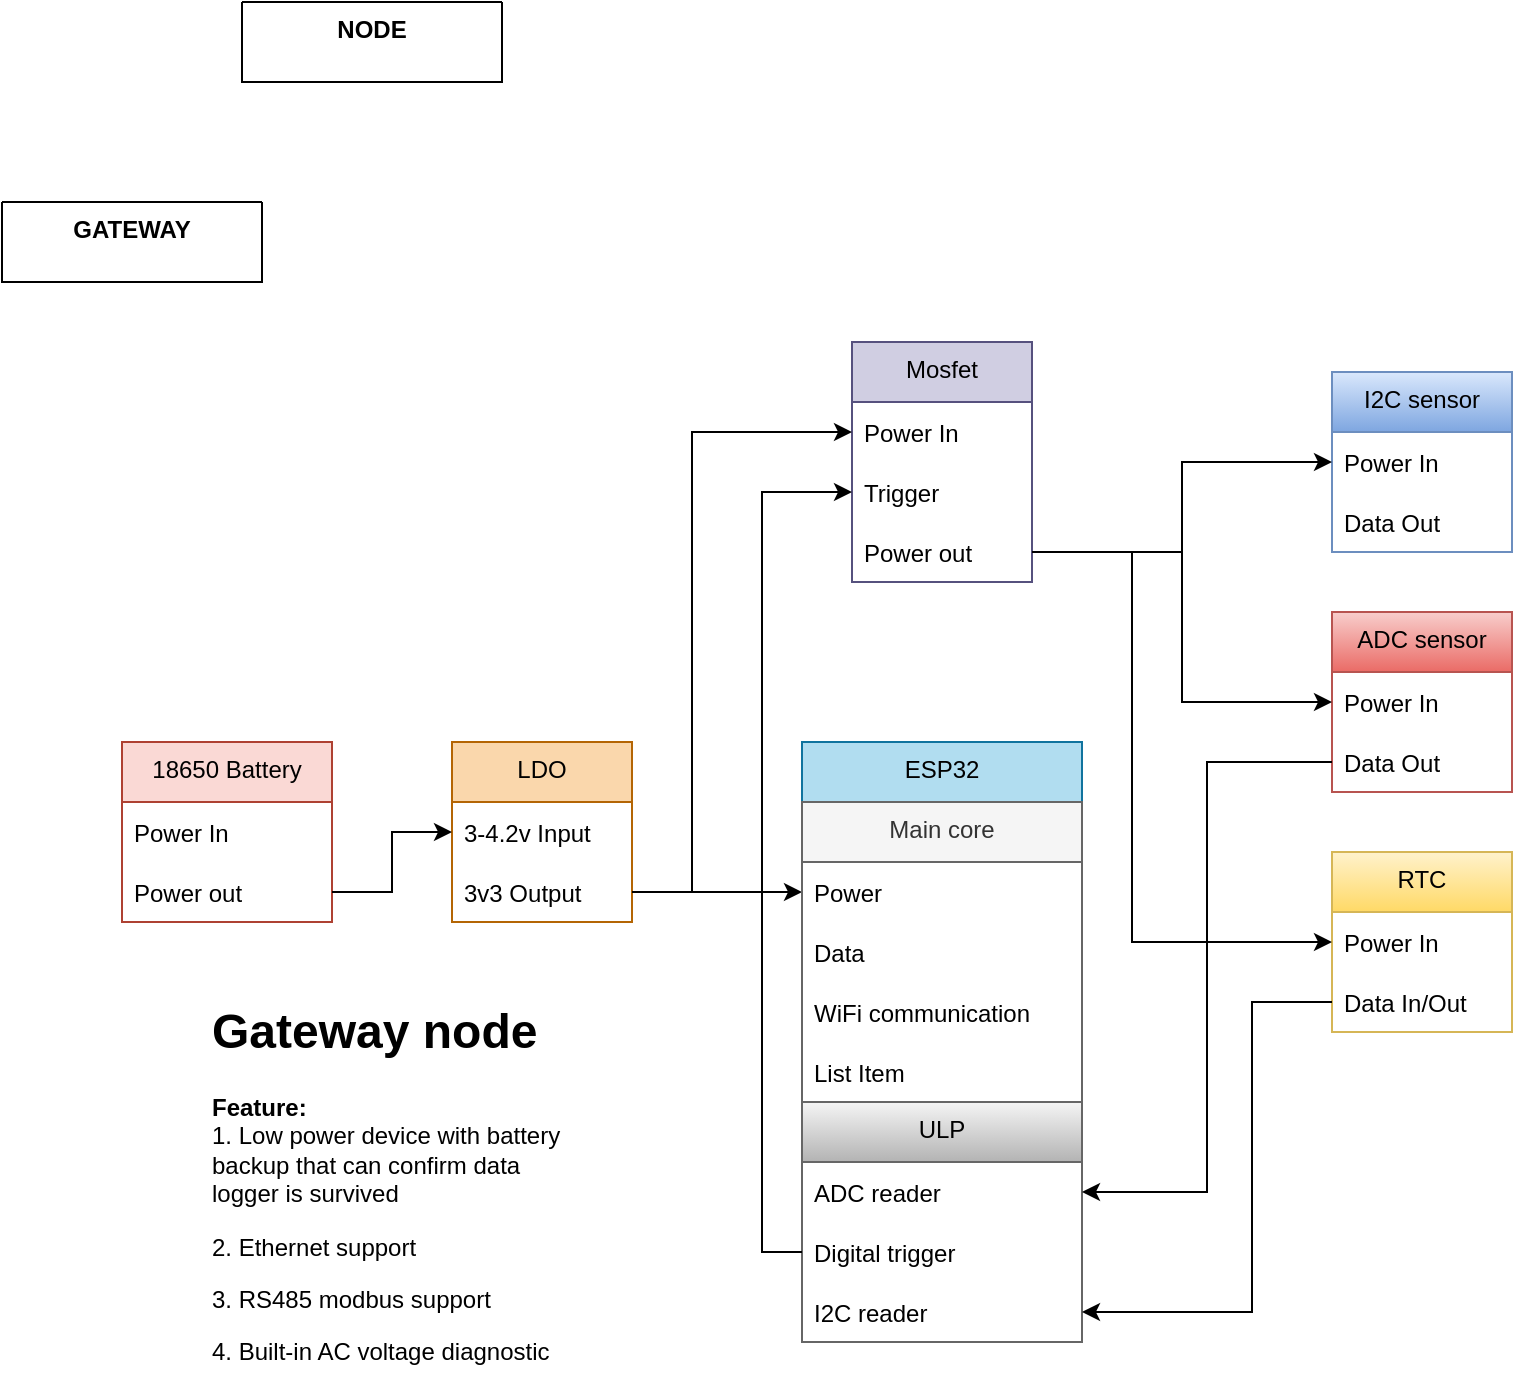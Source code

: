 <mxfile version="15.7.3" type="github" pages="2">
  <diagram name="Page-1" id="e3a06f82-3646-2815-327d-82caf3d4e204">
    <mxGraphModel dx="2566.5" dy="409" grid="1" gridSize="10" guides="1" tooltips="1" connect="1" arrows="1" fold="1" page="1" pageScale="1.5" pageWidth="1169" pageHeight="826" background="none" math="0" shadow="0">
      <root>
        <mxCell id="0" style=";html=1;" />
        <mxCell id="1" style=";html=1;" parent="0" />
        <mxCell id="XMD76RL37pbiU1rt2sJJ-2" value="NODE" style="swimlane;startSize=0;verticalAlign=top;" parent="1" vertex="1" collapsed="1">
          <mxGeometry x="80" y="440" width="130" height="40" as="geometry">
            <mxRectangle x="80" y="440" width="790" height="600" as="alternateBounds" />
          </mxGeometry>
        </mxCell>
        <mxCell id="XMD76RL37pbiU1rt2sJJ-27" value="RTC" style="swimlane;fontStyle=0;childLayout=stackLayout;horizontal=1;startSize=30;horizontalStack=0;resizeParent=1;resizeParentMax=0;resizeLast=0;collapsible=1;marginBottom=0;verticalAlign=top;fillColor=#fff2cc;strokeColor=#d6b656;gradientColor=#ffd966;" parent="XMD76RL37pbiU1rt2sJJ-2" vertex="1">
          <mxGeometry x="645" y="290" width="90" height="90" as="geometry" />
        </mxCell>
        <mxCell id="XMD76RL37pbiU1rt2sJJ-28" value="Power In" style="text;strokeColor=none;fillColor=none;align=left;verticalAlign=middle;spacingLeft=4;spacingRight=4;overflow=hidden;points=[[0,0.5],[1,0.5]];portConstraint=eastwest;rotatable=0;" parent="XMD76RL37pbiU1rt2sJJ-27" vertex="1">
          <mxGeometry y="30" width="90" height="30" as="geometry" />
        </mxCell>
        <mxCell id="XMD76RL37pbiU1rt2sJJ-29" value="Data In/Out" style="text;strokeColor=none;fillColor=none;align=left;verticalAlign=middle;spacingLeft=4;spacingRight=4;overflow=hidden;points=[[0,0.5],[1,0.5]];portConstraint=eastwest;rotatable=0;" parent="XMD76RL37pbiU1rt2sJJ-27" vertex="1">
          <mxGeometry y="60" width="90" height="30" as="geometry" />
        </mxCell>
        <mxCell id="XMD76RL37pbiU1rt2sJJ-34" value="LDO" style="swimlane;fontStyle=0;childLayout=stackLayout;horizontal=1;startSize=30;horizontalStack=0;resizeParent=1;resizeParentMax=0;resizeLast=0;collapsible=1;marginBottom=0;verticalAlign=top;fillColor=#fad7ac;strokeColor=#b46504;" parent="XMD76RL37pbiU1rt2sJJ-2" vertex="1">
          <mxGeometry x="205" y="235" width="90" height="90" as="geometry" />
        </mxCell>
        <mxCell id="XMD76RL37pbiU1rt2sJJ-35" value="3-4.2v Input" style="text;strokeColor=none;fillColor=none;align=left;verticalAlign=middle;spacingLeft=4;spacingRight=4;overflow=hidden;points=[[0,0.5],[1,0.5]];portConstraint=eastwest;rotatable=0;" parent="XMD76RL37pbiU1rt2sJJ-34" vertex="1">
          <mxGeometry y="30" width="90" height="30" as="geometry" />
        </mxCell>
        <mxCell id="XMD76RL37pbiU1rt2sJJ-36" value="3v3 Output" style="text;strokeColor=none;fillColor=none;align=left;verticalAlign=middle;spacingLeft=4;spacingRight=4;overflow=hidden;points=[[0,0.5],[1,0.5]];portConstraint=eastwest;rotatable=0;" parent="XMD76RL37pbiU1rt2sJJ-34" vertex="1">
          <mxGeometry y="60" width="90" height="30" as="geometry" />
        </mxCell>
        <mxCell id="XMD76RL37pbiU1rt2sJJ-54" value="18650 Battery" style="swimlane;fontStyle=0;childLayout=stackLayout;horizontal=1;startSize=30;horizontalStack=0;resizeParent=1;resizeParentMax=0;resizeLast=0;collapsible=1;marginBottom=0;verticalAlign=top;fillColor=#fad9d5;strokeColor=#ae4132;" parent="XMD76RL37pbiU1rt2sJJ-2" vertex="1">
          <mxGeometry x="40" y="235" width="105" height="90" as="geometry" />
        </mxCell>
        <mxCell id="XMD76RL37pbiU1rt2sJJ-55" value="Power In" style="text;strokeColor=none;fillColor=none;align=left;verticalAlign=middle;spacingLeft=4;spacingRight=4;overflow=hidden;points=[[0,0.5],[1,0.5]];portConstraint=eastwest;rotatable=0;" parent="XMD76RL37pbiU1rt2sJJ-54" vertex="1">
          <mxGeometry y="30" width="105" height="30" as="geometry" />
        </mxCell>
        <mxCell id="XMD76RL37pbiU1rt2sJJ-56" value="Power out" style="text;strokeColor=none;fillColor=none;align=left;verticalAlign=middle;spacingLeft=4;spacingRight=4;overflow=hidden;points=[[0,0.5],[1,0.5]];portConstraint=eastwest;rotatable=0;" parent="XMD76RL37pbiU1rt2sJJ-54" vertex="1">
          <mxGeometry y="60" width="105" height="30" as="geometry" />
        </mxCell>
        <mxCell id="XMD76RL37pbiU1rt2sJJ-57" value="ADC sensor" style="swimlane;fontStyle=0;childLayout=stackLayout;horizontal=1;startSize=30;horizontalStack=0;resizeParent=1;resizeParentMax=0;resizeLast=0;collapsible=1;marginBottom=0;verticalAlign=top;fillColor=#f8cecc;strokeColor=#b85450;gradientColor=#ea6b66;" parent="XMD76RL37pbiU1rt2sJJ-2" vertex="1">
          <mxGeometry x="645" y="170" width="90" height="90" as="geometry" />
        </mxCell>
        <mxCell id="XMD76RL37pbiU1rt2sJJ-58" value="Power In" style="text;strokeColor=none;fillColor=none;align=left;verticalAlign=middle;spacingLeft=4;spacingRight=4;overflow=hidden;points=[[0,0.5],[1,0.5]];portConstraint=eastwest;rotatable=0;" parent="XMD76RL37pbiU1rt2sJJ-57" vertex="1">
          <mxGeometry y="30" width="90" height="30" as="geometry" />
        </mxCell>
        <mxCell id="XMD76RL37pbiU1rt2sJJ-59" value="Data Out" style="text;strokeColor=none;fillColor=none;align=left;verticalAlign=middle;spacingLeft=4;spacingRight=4;overflow=hidden;points=[[0,0.5],[1,0.5]];portConstraint=eastwest;rotatable=0;" parent="XMD76RL37pbiU1rt2sJJ-57" vertex="1">
          <mxGeometry y="60" width="90" height="30" as="geometry" />
        </mxCell>
        <mxCell id="XMD76RL37pbiU1rt2sJJ-61" value="I2C sensor" style="swimlane;fontStyle=0;childLayout=stackLayout;horizontal=1;startSize=30;horizontalStack=0;resizeParent=1;resizeParentMax=0;resizeLast=0;collapsible=1;marginBottom=0;verticalAlign=top;fillColor=#dae8fc;strokeColor=#6c8ebf;gradientColor=#7ea6e0;" parent="XMD76RL37pbiU1rt2sJJ-2" vertex="1">
          <mxGeometry x="645" y="50" width="90" height="90" as="geometry" />
        </mxCell>
        <mxCell id="XMD76RL37pbiU1rt2sJJ-62" value="Power In" style="text;strokeColor=none;fillColor=none;align=left;verticalAlign=middle;spacingLeft=4;spacingRight=4;overflow=hidden;points=[[0,0.5],[1,0.5]];portConstraint=eastwest;rotatable=0;" parent="XMD76RL37pbiU1rt2sJJ-61" vertex="1">
          <mxGeometry y="30" width="90" height="30" as="geometry" />
        </mxCell>
        <mxCell id="XMD76RL37pbiU1rt2sJJ-63" value="Data Out" style="text;strokeColor=none;fillColor=none;align=left;verticalAlign=middle;spacingLeft=4;spacingRight=4;overflow=hidden;points=[[0,0.5],[1,0.5]];portConstraint=eastwest;rotatable=0;" parent="XMD76RL37pbiU1rt2sJJ-61" vertex="1">
          <mxGeometry y="60" width="90" height="30" as="geometry" />
        </mxCell>
        <mxCell id="XMD76RL37pbiU1rt2sJJ-65" value="" style="edgeStyle=orthogonalEdgeStyle;rounded=0;orthogonalLoop=1;jettySize=auto;html=1;entryX=0;entryY=0.5;entryDx=0;entryDy=0;" parent="XMD76RL37pbiU1rt2sJJ-2" source="XMD76RL37pbiU1rt2sJJ-56" target="XMD76RL37pbiU1rt2sJJ-35" edge="1">
          <mxGeometry relative="1" as="geometry" />
        </mxCell>
        <mxCell id="XMD76RL37pbiU1rt2sJJ-66" value="Mosfet" style="swimlane;fontStyle=0;childLayout=stackLayout;horizontal=1;startSize=30;horizontalStack=0;resizeParent=1;resizeParentMax=0;resizeLast=0;collapsible=1;marginBottom=0;verticalAlign=top;fillColor=#d0cee2;strokeColor=#56517e;" parent="XMD76RL37pbiU1rt2sJJ-2" vertex="1">
          <mxGeometry x="405" y="35" width="90" height="120" as="geometry" />
        </mxCell>
        <mxCell id="XMD76RL37pbiU1rt2sJJ-67" value="Power In" style="text;strokeColor=none;fillColor=none;align=left;verticalAlign=middle;spacingLeft=4;spacingRight=4;overflow=hidden;points=[[0,0.5],[1,0.5]];portConstraint=eastwest;rotatable=0;" parent="XMD76RL37pbiU1rt2sJJ-66" vertex="1">
          <mxGeometry y="30" width="90" height="30" as="geometry" />
        </mxCell>
        <mxCell id="XMD76RL37pbiU1rt2sJJ-69" value="Trigger" style="text;strokeColor=none;fillColor=none;align=left;verticalAlign=middle;spacingLeft=4;spacingRight=4;overflow=hidden;points=[[0,0.5],[1,0.5]];portConstraint=eastwest;rotatable=0;" parent="XMD76RL37pbiU1rt2sJJ-66" vertex="1">
          <mxGeometry y="60" width="90" height="30" as="geometry" />
        </mxCell>
        <mxCell id="XMD76RL37pbiU1rt2sJJ-68" value="Power out" style="text;strokeColor=none;fillColor=none;align=left;verticalAlign=middle;spacingLeft=4;spacingRight=4;overflow=hidden;points=[[0,0.5],[1,0.5]];portConstraint=eastwest;rotatable=0;" parent="XMD76RL37pbiU1rt2sJJ-66" vertex="1">
          <mxGeometry y="90" width="90" height="30" as="geometry" />
        </mxCell>
        <mxCell id="XMD76RL37pbiU1rt2sJJ-70" style="edgeStyle=orthogonalEdgeStyle;rounded=0;orthogonalLoop=1;jettySize=auto;html=1;exitX=1;exitY=0.5;exitDx=0;exitDy=0;" parent="XMD76RL37pbiU1rt2sJJ-2" source="XMD76RL37pbiU1rt2sJJ-68" target="XMD76RL37pbiU1rt2sJJ-62" edge="1">
          <mxGeometry relative="1" as="geometry" />
        </mxCell>
        <mxCell id="XMD76RL37pbiU1rt2sJJ-71" style="edgeStyle=orthogonalEdgeStyle;rounded=0;orthogonalLoop=1;jettySize=auto;html=1;exitX=1;exitY=0.5;exitDx=0;exitDy=0;entryX=0;entryY=0.5;entryDx=0;entryDy=0;" parent="XMD76RL37pbiU1rt2sJJ-2" source="XMD76RL37pbiU1rt2sJJ-68" target="XMD76RL37pbiU1rt2sJJ-58" edge="1">
          <mxGeometry relative="1" as="geometry" />
        </mxCell>
        <mxCell id="XMD76RL37pbiU1rt2sJJ-72" style="edgeStyle=orthogonalEdgeStyle;rounded=0;orthogonalLoop=1;jettySize=auto;html=1;exitX=1;exitY=0.5;exitDx=0;exitDy=0;" parent="XMD76RL37pbiU1rt2sJJ-2" source="XMD76RL37pbiU1rt2sJJ-68" target="XMD76RL37pbiU1rt2sJJ-28" edge="1">
          <mxGeometry relative="1" as="geometry">
            <Array as="points">
              <mxPoint x="545" y="140" />
              <mxPoint x="545" y="335" />
            </Array>
          </mxGeometry>
        </mxCell>
        <mxCell id="XMD76RL37pbiU1rt2sJJ-73" style="edgeStyle=orthogonalEdgeStyle;rounded=0;orthogonalLoop=1;jettySize=auto;html=1;exitX=1;exitY=0.5;exitDx=0;exitDy=0;entryX=0;entryY=0.5;entryDx=0;entryDy=0;" parent="XMD76RL37pbiU1rt2sJJ-2" source="XMD76RL37pbiU1rt2sJJ-36" target="XMD76RL37pbiU1rt2sJJ-32" edge="1">
          <mxGeometry relative="1" as="geometry" />
        </mxCell>
        <mxCell id="XMD76RL37pbiU1rt2sJJ-74" value="ESP32" style="swimlane;fontStyle=0;childLayout=stackLayout;horizontal=1;startSize=30;horizontalStack=0;resizeParent=1;resizeParentMax=0;resizeLast=0;collapsible=1;marginBottom=0;verticalAlign=top;fillColor=#b1ddf0;strokeColor=#10739e;" parent="XMD76RL37pbiU1rt2sJJ-2" vertex="1">
          <mxGeometry x="380" y="235" width="140" height="300" as="geometry">
            <mxRectangle x="395" y="860" width="70" height="30" as="alternateBounds" />
          </mxGeometry>
        </mxCell>
        <mxCell id="XMD76RL37pbiU1rt2sJJ-31" value="Main core" style="swimlane;fontStyle=0;childLayout=stackLayout;horizontal=1;startSize=30;horizontalStack=0;resizeParent=1;resizeParentMax=0;resizeLast=0;collapsible=1;marginBottom=0;verticalAlign=top;fillColor=#f5f5f5;fontColor=#333333;strokeColor=#666666;" parent="XMD76RL37pbiU1rt2sJJ-74" vertex="1">
          <mxGeometry y="30" width="140" height="150" as="geometry">
            <mxRectangle y="30" width="140" height="30" as="alternateBounds" />
          </mxGeometry>
        </mxCell>
        <mxCell id="XMD76RL37pbiU1rt2sJJ-32" value="Power" style="text;strokeColor=none;fillColor=none;align=left;verticalAlign=middle;spacingLeft=4;spacingRight=4;overflow=hidden;points=[[0,0.5],[1,0.5]];portConstraint=eastwest;rotatable=0;" parent="XMD76RL37pbiU1rt2sJJ-31" vertex="1">
          <mxGeometry y="30" width="140" height="30" as="geometry" />
        </mxCell>
        <mxCell id="XMD76RL37pbiU1rt2sJJ-33" value="Data" style="text;strokeColor=none;fillColor=none;align=left;verticalAlign=middle;spacingLeft=4;spacingRight=4;overflow=hidden;points=[[0,0.5],[1,0.5]];portConstraint=eastwest;rotatable=0;" parent="XMD76RL37pbiU1rt2sJJ-31" vertex="1">
          <mxGeometry y="60" width="140" height="30" as="geometry" />
        </mxCell>
        <mxCell id="XMD76RL37pbiU1rt2sJJ-85" value="WiFi communication" style="text;strokeColor=none;fillColor=none;align=left;verticalAlign=middle;spacingLeft=4;spacingRight=4;overflow=hidden;points=[[0,0.5],[1,0.5]];portConstraint=eastwest;rotatable=0;" parent="XMD76RL37pbiU1rt2sJJ-31" vertex="1">
          <mxGeometry y="90" width="140" height="30" as="geometry" />
        </mxCell>
        <mxCell id="XMD76RL37pbiU1rt2sJJ-86" value="List Item" style="text;strokeColor=none;fillColor=none;align=left;verticalAlign=middle;spacingLeft=4;spacingRight=4;overflow=hidden;points=[[0,0.5],[1,0.5]];portConstraint=eastwest;rotatable=0;" parent="XMD76RL37pbiU1rt2sJJ-31" vertex="1">
          <mxGeometry y="120" width="140" height="30" as="geometry" />
        </mxCell>
        <mxCell id="XMD76RL37pbiU1rt2sJJ-81" value="ULP" style="swimlane;fontStyle=0;childLayout=stackLayout;horizontal=1;startSize=30;horizontalStack=0;resizeParent=1;resizeParentMax=0;resizeLast=0;collapsible=1;marginBottom=0;verticalAlign=top;fillColor=#f5f5f5;gradientColor=#b3b3b3;strokeColor=#666666;" parent="XMD76RL37pbiU1rt2sJJ-74" vertex="1">
          <mxGeometry y="180" width="140" height="120" as="geometry" />
        </mxCell>
        <mxCell id="XMD76RL37pbiU1rt2sJJ-82" value="ADC reader" style="text;strokeColor=none;fillColor=none;align=left;verticalAlign=middle;spacingLeft=4;spacingRight=4;overflow=hidden;points=[[0,0.5],[1,0.5]];portConstraint=eastwest;rotatable=0;" parent="XMD76RL37pbiU1rt2sJJ-81" vertex="1">
          <mxGeometry y="30" width="140" height="30" as="geometry" />
        </mxCell>
        <mxCell id="XMD76RL37pbiU1rt2sJJ-83" value="Digital trigger" style="text;strokeColor=none;fillColor=none;align=left;verticalAlign=middle;spacingLeft=4;spacingRight=4;overflow=hidden;points=[[0,0.5],[1,0.5]];portConstraint=eastwest;rotatable=0;" parent="XMD76RL37pbiU1rt2sJJ-81" vertex="1">
          <mxGeometry y="60" width="140" height="30" as="geometry" />
        </mxCell>
        <mxCell id="XMD76RL37pbiU1rt2sJJ-84" value="I2C reader" style="text;strokeColor=none;fillColor=none;align=left;verticalAlign=middle;spacingLeft=4;spacingRight=4;overflow=hidden;points=[[0,0.5],[1,0.5]];portConstraint=eastwest;rotatable=0;" parent="XMD76RL37pbiU1rt2sJJ-81" vertex="1">
          <mxGeometry y="90" width="140" height="30" as="geometry" />
        </mxCell>
        <mxCell id="XMD76RL37pbiU1rt2sJJ-80" style="edgeStyle=orthogonalEdgeStyle;rounded=0;orthogonalLoop=1;jettySize=auto;html=1;exitX=1;exitY=0.5;exitDx=0;exitDy=0;entryX=0;entryY=0.5;entryDx=0;entryDy=0;" parent="XMD76RL37pbiU1rt2sJJ-2" source="XMD76RL37pbiU1rt2sJJ-36" target="XMD76RL37pbiU1rt2sJJ-67" edge="1">
          <mxGeometry relative="1" as="geometry">
            <Array as="points">
              <mxPoint x="325" y="310" />
              <mxPoint x="325" y="80" />
            </Array>
          </mxGeometry>
        </mxCell>
        <mxCell id="XMD76RL37pbiU1rt2sJJ-87" style="edgeStyle=orthogonalEdgeStyle;rounded=0;orthogonalLoop=1;jettySize=auto;html=1;entryX=0;entryY=0.5;entryDx=0;entryDy=0;" parent="XMD76RL37pbiU1rt2sJJ-2" source="XMD76RL37pbiU1rt2sJJ-83" target="XMD76RL37pbiU1rt2sJJ-69" edge="1">
          <mxGeometry relative="1" as="geometry" />
        </mxCell>
        <mxCell id="XMD76RL37pbiU1rt2sJJ-88" style="edgeStyle=orthogonalEdgeStyle;rounded=0;orthogonalLoop=1;jettySize=auto;html=1;exitX=0;exitY=0.5;exitDx=0;exitDy=0;entryX=1;entryY=0.5;entryDx=0;entryDy=0;" parent="XMD76RL37pbiU1rt2sJJ-2" source="XMD76RL37pbiU1rt2sJJ-59" target="XMD76RL37pbiU1rt2sJJ-82" edge="1">
          <mxGeometry relative="1" as="geometry" />
        </mxCell>
        <mxCell id="XMD76RL37pbiU1rt2sJJ-89" style="edgeStyle=orthogonalEdgeStyle;rounded=0;orthogonalLoop=1;jettySize=auto;html=1;" parent="XMD76RL37pbiU1rt2sJJ-2" source="XMD76RL37pbiU1rt2sJJ-29" target="XMD76RL37pbiU1rt2sJJ-84" edge="1">
          <mxGeometry relative="1" as="geometry">
            <Array as="points">
              <mxPoint x="605" y="365" />
              <mxPoint x="605" y="520" />
            </Array>
          </mxGeometry>
        </mxCell>
        <mxCell id="XMD76RL37pbiU1rt2sJJ-91" value="&lt;h1&gt;Sensor node&lt;/h1&gt;&lt;p&gt;&lt;b&gt;Feature:&amp;nbsp;&lt;/b&gt;&lt;br&gt;1. Ultra low power device&amp;nbsp;&lt;br&gt;Only single cell of 18650 can last long 1 year&lt;/p&gt;&lt;p&gt;2. Easy&amp;nbsp; to install. No need to wiring to main power&lt;/p&gt;&lt;p&gt;3. Various sensor available, such as CO2 sensor,&amp;nbsp;&lt;/p&gt;" style="text;html=1;strokeColor=none;fillColor=none;spacing=5;spacingTop=-20;whiteSpace=wrap;overflow=hidden;rounded=0;verticalAlign=top;" parent="XMD76RL37pbiU1rt2sJJ-2" vertex="1">
          <mxGeometry x="80" y="360" width="190" height="200" as="geometry" />
        </mxCell>
        <mxCell id="BbWSfJnTRF37Q9F3cxFi-1" value="GATEWAY" style="swimlane;startSize=0;verticalAlign=top;" vertex="1" collapsed="1" parent="1">
          <mxGeometry x="-40" y="540" width="130" height="40" as="geometry">
            <mxRectangle x="-40" y="540" width="790" height="600" as="alternateBounds" />
          </mxGeometry>
        </mxCell>
        <mxCell id="BbWSfJnTRF37Q9F3cxFi-2" value="RTC" style="swimlane;fontStyle=0;childLayout=stackLayout;horizontal=1;startSize=30;horizontalStack=0;resizeParent=1;resizeParentMax=0;resizeLast=0;collapsible=1;marginBottom=0;verticalAlign=top;fillColor=#fff2cc;strokeColor=#d6b656;gradientColor=#ffd966;" vertex="1" parent="1">
          <mxGeometry x="625" y="865" width="90" height="90" as="geometry" />
        </mxCell>
        <mxCell id="BbWSfJnTRF37Q9F3cxFi-3" value="Power In" style="text;strokeColor=none;fillColor=none;align=left;verticalAlign=middle;spacingLeft=4;spacingRight=4;overflow=hidden;points=[[0,0.5],[1,0.5]];portConstraint=eastwest;rotatable=0;" vertex="1" parent="BbWSfJnTRF37Q9F3cxFi-2">
          <mxGeometry y="30" width="90" height="30" as="geometry" />
        </mxCell>
        <mxCell id="BbWSfJnTRF37Q9F3cxFi-4" value="Data In/Out" style="text;strokeColor=none;fillColor=none;align=left;verticalAlign=middle;spacingLeft=4;spacingRight=4;overflow=hidden;points=[[0,0.5],[1,0.5]];portConstraint=eastwest;rotatable=0;" vertex="1" parent="BbWSfJnTRF37Q9F3cxFi-2">
          <mxGeometry y="60" width="90" height="30" as="geometry" />
        </mxCell>
        <mxCell id="BbWSfJnTRF37Q9F3cxFi-5" value="LDO" style="swimlane;fontStyle=0;childLayout=stackLayout;horizontal=1;startSize=30;horizontalStack=0;resizeParent=1;resizeParentMax=0;resizeLast=0;collapsible=1;marginBottom=0;verticalAlign=top;fillColor=#fad7ac;strokeColor=#b46504;" vertex="1" parent="1">
          <mxGeometry x="185" y="810" width="90" height="90" as="geometry" />
        </mxCell>
        <mxCell id="BbWSfJnTRF37Q9F3cxFi-6" value="3-4.2v Input" style="text;strokeColor=none;fillColor=none;align=left;verticalAlign=middle;spacingLeft=4;spacingRight=4;overflow=hidden;points=[[0,0.5],[1,0.5]];portConstraint=eastwest;rotatable=0;" vertex="1" parent="BbWSfJnTRF37Q9F3cxFi-5">
          <mxGeometry y="30" width="90" height="30" as="geometry" />
        </mxCell>
        <mxCell id="BbWSfJnTRF37Q9F3cxFi-7" value="3v3 Output" style="text;strokeColor=none;fillColor=none;align=left;verticalAlign=middle;spacingLeft=4;spacingRight=4;overflow=hidden;points=[[0,0.5],[1,0.5]];portConstraint=eastwest;rotatable=0;" vertex="1" parent="BbWSfJnTRF37Q9F3cxFi-5">
          <mxGeometry y="60" width="90" height="30" as="geometry" />
        </mxCell>
        <mxCell id="BbWSfJnTRF37Q9F3cxFi-8" value="18650 Battery" style="swimlane;fontStyle=0;childLayout=stackLayout;horizontal=1;startSize=30;horizontalStack=0;resizeParent=1;resizeParentMax=0;resizeLast=0;collapsible=1;marginBottom=0;verticalAlign=top;fillColor=#fad9d5;strokeColor=#ae4132;" vertex="1" parent="1">
          <mxGeometry x="20" y="810" width="105" height="90" as="geometry" />
        </mxCell>
        <mxCell id="BbWSfJnTRF37Q9F3cxFi-9" value="Power In" style="text;strokeColor=none;fillColor=none;align=left;verticalAlign=middle;spacingLeft=4;spacingRight=4;overflow=hidden;points=[[0,0.5],[1,0.5]];portConstraint=eastwest;rotatable=0;" vertex="1" parent="BbWSfJnTRF37Q9F3cxFi-8">
          <mxGeometry y="30" width="105" height="30" as="geometry" />
        </mxCell>
        <mxCell id="BbWSfJnTRF37Q9F3cxFi-10" value="Power out" style="text;strokeColor=none;fillColor=none;align=left;verticalAlign=middle;spacingLeft=4;spacingRight=4;overflow=hidden;points=[[0,0.5],[1,0.5]];portConstraint=eastwest;rotatable=0;" vertex="1" parent="BbWSfJnTRF37Q9F3cxFi-8">
          <mxGeometry y="60" width="105" height="30" as="geometry" />
        </mxCell>
        <mxCell id="BbWSfJnTRF37Q9F3cxFi-11" value="ADC sensor" style="swimlane;fontStyle=0;childLayout=stackLayout;horizontal=1;startSize=30;horizontalStack=0;resizeParent=1;resizeParentMax=0;resizeLast=0;collapsible=1;marginBottom=0;verticalAlign=top;fillColor=#f8cecc;strokeColor=#b85450;gradientColor=#ea6b66;" vertex="1" parent="1">
          <mxGeometry x="625" y="745" width="90" height="90" as="geometry" />
        </mxCell>
        <mxCell id="BbWSfJnTRF37Q9F3cxFi-12" value="Power In" style="text;strokeColor=none;fillColor=none;align=left;verticalAlign=middle;spacingLeft=4;spacingRight=4;overflow=hidden;points=[[0,0.5],[1,0.5]];portConstraint=eastwest;rotatable=0;" vertex="1" parent="BbWSfJnTRF37Q9F3cxFi-11">
          <mxGeometry y="30" width="90" height="30" as="geometry" />
        </mxCell>
        <mxCell id="BbWSfJnTRF37Q9F3cxFi-13" value="Data Out" style="text;strokeColor=none;fillColor=none;align=left;verticalAlign=middle;spacingLeft=4;spacingRight=4;overflow=hidden;points=[[0,0.5],[1,0.5]];portConstraint=eastwest;rotatable=0;" vertex="1" parent="BbWSfJnTRF37Q9F3cxFi-11">
          <mxGeometry y="60" width="90" height="30" as="geometry" />
        </mxCell>
        <mxCell id="BbWSfJnTRF37Q9F3cxFi-14" value="I2C sensor" style="swimlane;fontStyle=0;childLayout=stackLayout;horizontal=1;startSize=30;horizontalStack=0;resizeParent=1;resizeParentMax=0;resizeLast=0;collapsible=1;marginBottom=0;verticalAlign=top;fillColor=#dae8fc;strokeColor=#6c8ebf;gradientColor=#7ea6e0;" vertex="1" parent="1">
          <mxGeometry x="625" y="625" width="90" height="90" as="geometry" />
        </mxCell>
        <mxCell id="BbWSfJnTRF37Q9F3cxFi-15" value="Power In" style="text;strokeColor=none;fillColor=none;align=left;verticalAlign=middle;spacingLeft=4;spacingRight=4;overflow=hidden;points=[[0,0.5],[1,0.5]];portConstraint=eastwest;rotatable=0;" vertex="1" parent="BbWSfJnTRF37Q9F3cxFi-14">
          <mxGeometry y="30" width="90" height="30" as="geometry" />
        </mxCell>
        <mxCell id="BbWSfJnTRF37Q9F3cxFi-16" value="Data Out" style="text;strokeColor=none;fillColor=none;align=left;verticalAlign=middle;spacingLeft=4;spacingRight=4;overflow=hidden;points=[[0,0.5],[1,0.5]];portConstraint=eastwest;rotatable=0;" vertex="1" parent="BbWSfJnTRF37Q9F3cxFi-14">
          <mxGeometry y="60" width="90" height="30" as="geometry" />
        </mxCell>
        <mxCell id="BbWSfJnTRF37Q9F3cxFi-17" value="" style="edgeStyle=orthogonalEdgeStyle;rounded=0;orthogonalLoop=1;jettySize=auto;html=1;entryX=0;entryY=0.5;entryDx=0;entryDy=0;" edge="1" parent="1" source="BbWSfJnTRF37Q9F3cxFi-10" target="BbWSfJnTRF37Q9F3cxFi-6">
          <mxGeometry relative="1" as="geometry" />
        </mxCell>
        <mxCell id="BbWSfJnTRF37Q9F3cxFi-18" value="Mosfet" style="swimlane;fontStyle=0;childLayout=stackLayout;horizontal=1;startSize=30;horizontalStack=0;resizeParent=1;resizeParentMax=0;resizeLast=0;collapsible=1;marginBottom=0;verticalAlign=top;fillColor=#d0cee2;strokeColor=#56517e;" vertex="1" parent="1">
          <mxGeometry x="385" y="610" width="90" height="120" as="geometry" />
        </mxCell>
        <mxCell id="BbWSfJnTRF37Q9F3cxFi-19" value="Power In" style="text;strokeColor=none;fillColor=none;align=left;verticalAlign=middle;spacingLeft=4;spacingRight=4;overflow=hidden;points=[[0,0.5],[1,0.5]];portConstraint=eastwest;rotatable=0;" vertex="1" parent="BbWSfJnTRF37Q9F3cxFi-18">
          <mxGeometry y="30" width="90" height="30" as="geometry" />
        </mxCell>
        <mxCell id="BbWSfJnTRF37Q9F3cxFi-20" value="Trigger" style="text;strokeColor=none;fillColor=none;align=left;verticalAlign=middle;spacingLeft=4;spacingRight=4;overflow=hidden;points=[[0,0.5],[1,0.5]];portConstraint=eastwest;rotatable=0;" vertex="1" parent="BbWSfJnTRF37Q9F3cxFi-18">
          <mxGeometry y="60" width="90" height="30" as="geometry" />
        </mxCell>
        <mxCell id="BbWSfJnTRF37Q9F3cxFi-21" value="Power out" style="text;strokeColor=none;fillColor=none;align=left;verticalAlign=middle;spacingLeft=4;spacingRight=4;overflow=hidden;points=[[0,0.5],[1,0.5]];portConstraint=eastwest;rotatable=0;" vertex="1" parent="BbWSfJnTRF37Q9F3cxFi-18">
          <mxGeometry y="90" width="90" height="30" as="geometry" />
        </mxCell>
        <mxCell id="BbWSfJnTRF37Q9F3cxFi-22" style="edgeStyle=orthogonalEdgeStyle;rounded=0;orthogonalLoop=1;jettySize=auto;html=1;exitX=1;exitY=0.5;exitDx=0;exitDy=0;" edge="1" parent="1" source="BbWSfJnTRF37Q9F3cxFi-21" target="BbWSfJnTRF37Q9F3cxFi-15">
          <mxGeometry relative="1" as="geometry" />
        </mxCell>
        <mxCell id="BbWSfJnTRF37Q9F3cxFi-23" style="edgeStyle=orthogonalEdgeStyle;rounded=0;orthogonalLoop=1;jettySize=auto;html=1;exitX=1;exitY=0.5;exitDx=0;exitDy=0;entryX=0;entryY=0.5;entryDx=0;entryDy=0;" edge="1" parent="1" source="BbWSfJnTRF37Q9F3cxFi-21" target="BbWSfJnTRF37Q9F3cxFi-12">
          <mxGeometry relative="1" as="geometry" />
        </mxCell>
        <mxCell id="BbWSfJnTRF37Q9F3cxFi-24" style="edgeStyle=orthogonalEdgeStyle;rounded=0;orthogonalLoop=1;jettySize=auto;html=1;exitX=1;exitY=0.5;exitDx=0;exitDy=0;" edge="1" parent="1" source="BbWSfJnTRF37Q9F3cxFi-21" target="BbWSfJnTRF37Q9F3cxFi-3">
          <mxGeometry relative="1" as="geometry">
            <Array as="points">
              <mxPoint x="525" y="715" />
              <mxPoint x="525" y="910" />
            </Array>
          </mxGeometry>
        </mxCell>
        <mxCell id="BbWSfJnTRF37Q9F3cxFi-25" style="edgeStyle=orthogonalEdgeStyle;rounded=0;orthogonalLoop=1;jettySize=auto;html=1;exitX=1;exitY=0.5;exitDx=0;exitDy=0;entryX=0;entryY=0.5;entryDx=0;entryDy=0;" edge="1" parent="1" source="BbWSfJnTRF37Q9F3cxFi-7" target="BbWSfJnTRF37Q9F3cxFi-28">
          <mxGeometry relative="1" as="geometry" />
        </mxCell>
        <mxCell id="BbWSfJnTRF37Q9F3cxFi-26" value="ESP32" style="swimlane;fontStyle=0;childLayout=stackLayout;horizontal=1;startSize=30;horizontalStack=0;resizeParent=1;resizeParentMax=0;resizeLast=0;collapsible=1;marginBottom=0;verticalAlign=top;fillColor=#b1ddf0;strokeColor=#10739e;" vertex="1" parent="1">
          <mxGeometry x="360" y="810" width="140" height="300" as="geometry">
            <mxRectangle x="395" y="860" width="70" height="30" as="alternateBounds" />
          </mxGeometry>
        </mxCell>
        <mxCell id="BbWSfJnTRF37Q9F3cxFi-27" value="Main core" style="swimlane;fontStyle=0;childLayout=stackLayout;horizontal=1;startSize=30;horizontalStack=0;resizeParent=1;resizeParentMax=0;resizeLast=0;collapsible=1;marginBottom=0;verticalAlign=top;fillColor=#f5f5f5;fontColor=#333333;strokeColor=#666666;" vertex="1" parent="BbWSfJnTRF37Q9F3cxFi-26">
          <mxGeometry y="30" width="140" height="150" as="geometry">
            <mxRectangle y="30" width="140" height="30" as="alternateBounds" />
          </mxGeometry>
        </mxCell>
        <mxCell id="BbWSfJnTRF37Q9F3cxFi-28" value="Power" style="text;strokeColor=none;fillColor=none;align=left;verticalAlign=middle;spacingLeft=4;spacingRight=4;overflow=hidden;points=[[0,0.5],[1,0.5]];portConstraint=eastwest;rotatable=0;" vertex="1" parent="BbWSfJnTRF37Q9F3cxFi-27">
          <mxGeometry y="30" width="140" height="30" as="geometry" />
        </mxCell>
        <mxCell id="BbWSfJnTRF37Q9F3cxFi-29" value="Data" style="text;strokeColor=none;fillColor=none;align=left;verticalAlign=middle;spacingLeft=4;spacingRight=4;overflow=hidden;points=[[0,0.5],[1,0.5]];portConstraint=eastwest;rotatable=0;" vertex="1" parent="BbWSfJnTRF37Q9F3cxFi-27">
          <mxGeometry y="60" width="140" height="30" as="geometry" />
        </mxCell>
        <mxCell id="BbWSfJnTRF37Q9F3cxFi-30" value="WiFi communication" style="text;strokeColor=none;fillColor=none;align=left;verticalAlign=middle;spacingLeft=4;spacingRight=4;overflow=hidden;points=[[0,0.5],[1,0.5]];portConstraint=eastwest;rotatable=0;" vertex="1" parent="BbWSfJnTRF37Q9F3cxFi-27">
          <mxGeometry y="90" width="140" height="30" as="geometry" />
        </mxCell>
        <mxCell id="BbWSfJnTRF37Q9F3cxFi-31" value="List Item" style="text;strokeColor=none;fillColor=none;align=left;verticalAlign=middle;spacingLeft=4;spacingRight=4;overflow=hidden;points=[[0,0.5],[1,0.5]];portConstraint=eastwest;rotatable=0;" vertex="1" parent="BbWSfJnTRF37Q9F3cxFi-27">
          <mxGeometry y="120" width="140" height="30" as="geometry" />
        </mxCell>
        <mxCell id="BbWSfJnTRF37Q9F3cxFi-32" value="ULP" style="swimlane;fontStyle=0;childLayout=stackLayout;horizontal=1;startSize=30;horizontalStack=0;resizeParent=1;resizeParentMax=0;resizeLast=0;collapsible=1;marginBottom=0;verticalAlign=top;fillColor=#f5f5f5;gradientColor=#b3b3b3;strokeColor=#666666;" vertex="1" parent="BbWSfJnTRF37Q9F3cxFi-26">
          <mxGeometry y="180" width="140" height="120" as="geometry" />
        </mxCell>
        <mxCell id="BbWSfJnTRF37Q9F3cxFi-33" value="ADC reader" style="text;strokeColor=none;fillColor=none;align=left;verticalAlign=middle;spacingLeft=4;spacingRight=4;overflow=hidden;points=[[0,0.5],[1,0.5]];portConstraint=eastwest;rotatable=0;" vertex="1" parent="BbWSfJnTRF37Q9F3cxFi-32">
          <mxGeometry y="30" width="140" height="30" as="geometry" />
        </mxCell>
        <mxCell id="BbWSfJnTRF37Q9F3cxFi-34" value="Digital trigger" style="text;strokeColor=none;fillColor=none;align=left;verticalAlign=middle;spacingLeft=4;spacingRight=4;overflow=hidden;points=[[0,0.5],[1,0.5]];portConstraint=eastwest;rotatable=0;" vertex="1" parent="BbWSfJnTRF37Q9F3cxFi-32">
          <mxGeometry y="60" width="140" height="30" as="geometry" />
        </mxCell>
        <mxCell id="BbWSfJnTRF37Q9F3cxFi-35" value="I2C reader" style="text;strokeColor=none;fillColor=none;align=left;verticalAlign=middle;spacingLeft=4;spacingRight=4;overflow=hidden;points=[[0,0.5],[1,0.5]];portConstraint=eastwest;rotatable=0;" vertex="1" parent="BbWSfJnTRF37Q9F3cxFi-32">
          <mxGeometry y="90" width="140" height="30" as="geometry" />
        </mxCell>
        <mxCell id="BbWSfJnTRF37Q9F3cxFi-36" style="edgeStyle=orthogonalEdgeStyle;rounded=0;orthogonalLoop=1;jettySize=auto;html=1;exitX=1;exitY=0.5;exitDx=0;exitDy=0;entryX=0;entryY=0.5;entryDx=0;entryDy=0;" edge="1" parent="1" source="BbWSfJnTRF37Q9F3cxFi-7" target="BbWSfJnTRF37Q9F3cxFi-19">
          <mxGeometry relative="1" as="geometry">
            <Array as="points">
              <mxPoint x="305" y="885" />
              <mxPoint x="305" y="655" />
            </Array>
          </mxGeometry>
        </mxCell>
        <mxCell id="BbWSfJnTRF37Q9F3cxFi-37" style="edgeStyle=orthogonalEdgeStyle;rounded=0;orthogonalLoop=1;jettySize=auto;html=1;entryX=0;entryY=0.5;entryDx=0;entryDy=0;" edge="1" parent="1" source="BbWSfJnTRF37Q9F3cxFi-34" target="BbWSfJnTRF37Q9F3cxFi-20">
          <mxGeometry relative="1" as="geometry" />
        </mxCell>
        <mxCell id="BbWSfJnTRF37Q9F3cxFi-38" style="edgeStyle=orthogonalEdgeStyle;rounded=0;orthogonalLoop=1;jettySize=auto;html=1;exitX=0;exitY=0.5;exitDx=0;exitDy=0;entryX=1;entryY=0.5;entryDx=0;entryDy=0;" edge="1" parent="1" source="BbWSfJnTRF37Q9F3cxFi-13" target="BbWSfJnTRF37Q9F3cxFi-33">
          <mxGeometry relative="1" as="geometry" />
        </mxCell>
        <mxCell id="BbWSfJnTRF37Q9F3cxFi-39" style="edgeStyle=orthogonalEdgeStyle;rounded=0;orthogonalLoop=1;jettySize=auto;html=1;" edge="1" parent="1" source="BbWSfJnTRF37Q9F3cxFi-4" target="BbWSfJnTRF37Q9F3cxFi-35">
          <mxGeometry relative="1" as="geometry">
            <Array as="points">
              <mxPoint x="585" y="940" />
              <mxPoint x="585" y="1095" />
            </Array>
          </mxGeometry>
        </mxCell>
        <mxCell id="BbWSfJnTRF37Q9F3cxFi-40" value="&lt;h1&gt;Gateway node&lt;/h1&gt;&lt;p&gt;&lt;b&gt;Feature:&amp;nbsp;&lt;/b&gt;&lt;br&gt;1. Low power device with battery backup that can confirm data logger is survived&lt;br&gt;&lt;/p&gt;&lt;p&gt;2. Ethernet support&lt;/p&gt;&lt;p&gt;3. RS485 modbus support&lt;/p&gt;&lt;p&gt;4. Built-in AC voltage&amp;nbsp;diagnostic&lt;/p&gt;" style="text;html=1;strokeColor=none;fillColor=none;spacing=5;spacingTop=-20;whiteSpace=wrap;overflow=hidden;rounded=0;verticalAlign=top;" vertex="1" parent="1">
          <mxGeometry x="60" y="935" width="190" height="200" as="geometry" />
        </mxCell>
      </root>
    </mxGraphModel>
  </diagram>
  <diagram id="8SdP2dJnm8jO6im2TvFw" name="Page-2">
    <mxGraphModel dx="1422" dy="716" grid="1" gridSize="10" guides="1" tooltips="1" connect="1" arrows="1" fold="1" page="1" pageScale="1" pageWidth="1169" pageHeight="827" math="0" shadow="0">
      <root>
        <mxCell id="xax5iDFqAJyiuMGsGxhJ-0" />
        <mxCell id="xax5iDFqAJyiuMGsGxhJ-1" parent="xax5iDFqAJyiuMGsGxhJ-0" />
      </root>
    </mxGraphModel>
  </diagram>
</mxfile>
